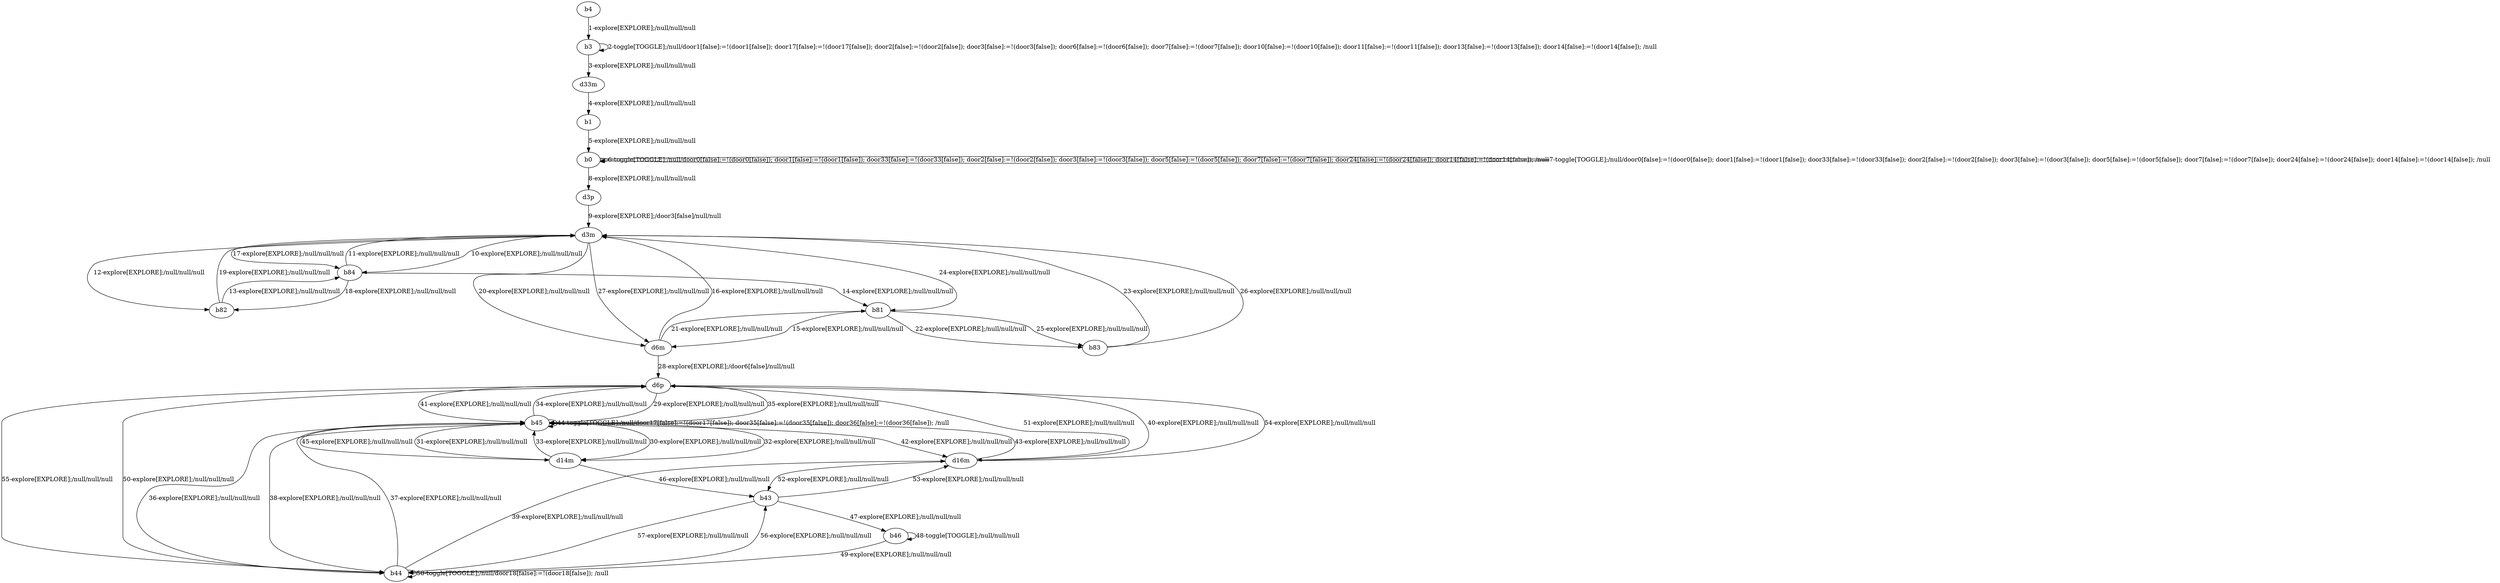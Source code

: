 # Total number of goals covered by this test: 3
# d14m --> b45
# b45 --> d14m
# b45 --> b45

digraph g {
"b4" -> "b3" [label = "1-explore[EXPLORE];/null/null/null"];
"b3" -> "b3" [label = "2-toggle[TOGGLE];/null/door1[false]:=!(door1[false]); door17[false]:=!(door17[false]); door2[false]:=!(door2[false]); door3[false]:=!(door3[false]); door6[false]:=!(door6[false]); door7[false]:=!(door7[false]); door10[false]:=!(door10[false]); door11[false]:=!(door11[false]); door13[false]:=!(door13[false]); door14[false]:=!(door14[false]); /null"];
"b3" -> "d33m" [label = "3-explore[EXPLORE];/null/null/null"];
"d33m" -> "b1" [label = "4-explore[EXPLORE];/null/null/null"];
"b1" -> "b0" [label = "5-explore[EXPLORE];/null/null/null"];
"b0" -> "b0" [label = "6-toggle[TOGGLE];/null/door0[false]:=!(door0[false]); door1[false]:=!(door1[false]); door33[false]:=!(door33[false]); door2[false]:=!(door2[false]); door3[false]:=!(door3[false]); door5[false]:=!(door5[false]); door7[false]:=!(door7[false]); door24[false]:=!(door24[false]); door14[false]:=!(door14[false]); /null"];
"b0" -> "b0" [label = "7-toggle[TOGGLE];/null/door0[false]:=!(door0[false]); door1[false]:=!(door1[false]); door33[false]:=!(door33[false]); door2[false]:=!(door2[false]); door3[false]:=!(door3[false]); door5[false]:=!(door5[false]); door7[false]:=!(door7[false]); door24[false]:=!(door24[false]); door14[false]:=!(door14[false]); /null"];
"b0" -> "d3p" [label = "8-explore[EXPLORE];/null/null/null"];
"d3p" -> "d3m" [label = "9-explore[EXPLORE];/door3[false]/null/null"];
"d3m" -> "b84" [label = "10-explore[EXPLORE];/null/null/null"];
"b84" -> "d3m" [label = "11-explore[EXPLORE];/null/null/null"];
"d3m" -> "b82" [label = "12-explore[EXPLORE];/null/null/null"];
"b82" -> "b84" [label = "13-explore[EXPLORE];/null/null/null"];
"b84" -> "b81" [label = "14-explore[EXPLORE];/null/null/null"];
"b81" -> "d6m" [label = "15-explore[EXPLORE];/null/null/null"];
"d6m" -> "d3m" [label = "16-explore[EXPLORE];/null/null/null"];
"d3m" -> "b84" [label = "17-explore[EXPLORE];/null/null/null"];
"b84" -> "b82" [label = "18-explore[EXPLORE];/null/null/null"];
"b82" -> "d3m" [label = "19-explore[EXPLORE];/null/null/null"];
"d3m" -> "d6m" [label = "20-explore[EXPLORE];/null/null/null"];
"d6m" -> "b81" [label = "21-explore[EXPLORE];/null/null/null"];
"b81" -> "b83" [label = "22-explore[EXPLORE];/null/null/null"];
"b83" -> "d3m" [label = "23-explore[EXPLORE];/null/null/null"];
"d3m" -> "b81" [label = "24-explore[EXPLORE];/null/null/null"];
"b81" -> "b83" [label = "25-explore[EXPLORE];/null/null/null"];
"b83" -> "d3m" [label = "26-explore[EXPLORE];/null/null/null"];
"d3m" -> "d6m" [label = "27-explore[EXPLORE];/null/null/null"];
"d6m" -> "d6p" [label = "28-explore[EXPLORE];/door6[false]/null/null"];
"d6p" -> "b45" [label = "29-explore[EXPLORE];/null/null/null"];
"b45" -> "d14m" [label = "30-explore[EXPLORE];/null/null/null"];
"d14m" -> "b45" [label = "31-explore[EXPLORE];/null/null/null"];
"b45" -> "d14m" [label = "32-explore[EXPLORE];/null/null/null"];
"d14m" -> "b45" [label = "33-explore[EXPLORE];/null/null/null"];
"b45" -> "d6p" [label = "34-explore[EXPLORE];/null/null/null"];
"d6p" -> "b45" [label = "35-explore[EXPLORE];/null/null/null"];
"b45" -> "b44" [label = "36-explore[EXPLORE];/null/null/null"];
"b44" -> "b45" [label = "37-explore[EXPLORE];/null/null/null"];
"b45" -> "b44" [label = "38-explore[EXPLORE];/null/null/null"];
"b44" -> "d16m" [label = "39-explore[EXPLORE];/null/null/null"];
"d16m" -> "d6p" [label = "40-explore[EXPLORE];/null/null/null"];
"d6p" -> "b45" [label = "41-explore[EXPLORE];/null/null/null"];
"b45" -> "d16m" [label = "42-explore[EXPLORE];/null/null/null"];
"d16m" -> "b45" [label = "43-explore[EXPLORE];/null/null/null"];
"b45" -> "b45" [label = "44-toggle[TOGGLE];/null/door17[false]:=!(door17[false]); door35[false]:=!(door35[false]); door36[false]:=!(door36[false]); /null"];
"b45" -> "d14m" [label = "45-explore[EXPLORE];/null/null/null"];
"d14m" -> "b43" [label = "46-explore[EXPLORE];/null/null/null"];
"b43" -> "b46" [label = "47-explore[EXPLORE];/null/null/null"];
"b46" -> "b46" [label = "48-toggle[TOGGLE];/null/null/null"];
"b46" -> "b44" [label = "49-explore[EXPLORE];/null/null/null"];
"b44" -> "d6p" [label = "50-explore[EXPLORE];/null/null/null"];
"d6p" -> "d16m" [label = "51-explore[EXPLORE];/null/null/null"];
"d16m" -> "b43" [label = "52-explore[EXPLORE];/null/null/null"];
"b43" -> "d16m" [label = "53-explore[EXPLORE];/null/null/null"];
"d16m" -> "d6p" [label = "54-explore[EXPLORE];/null/null/null"];
"d6p" -> "b44" [label = "55-explore[EXPLORE];/null/null/null"];
"b44" -> "b43" [label = "56-explore[EXPLORE];/null/null/null"];
"b43" -> "b44" [label = "57-explore[EXPLORE];/null/null/null"];
"b44" -> "b44" [label = "58-toggle[TOGGLE];/null/door18[false]:=!(door18[false]); /null"];
}